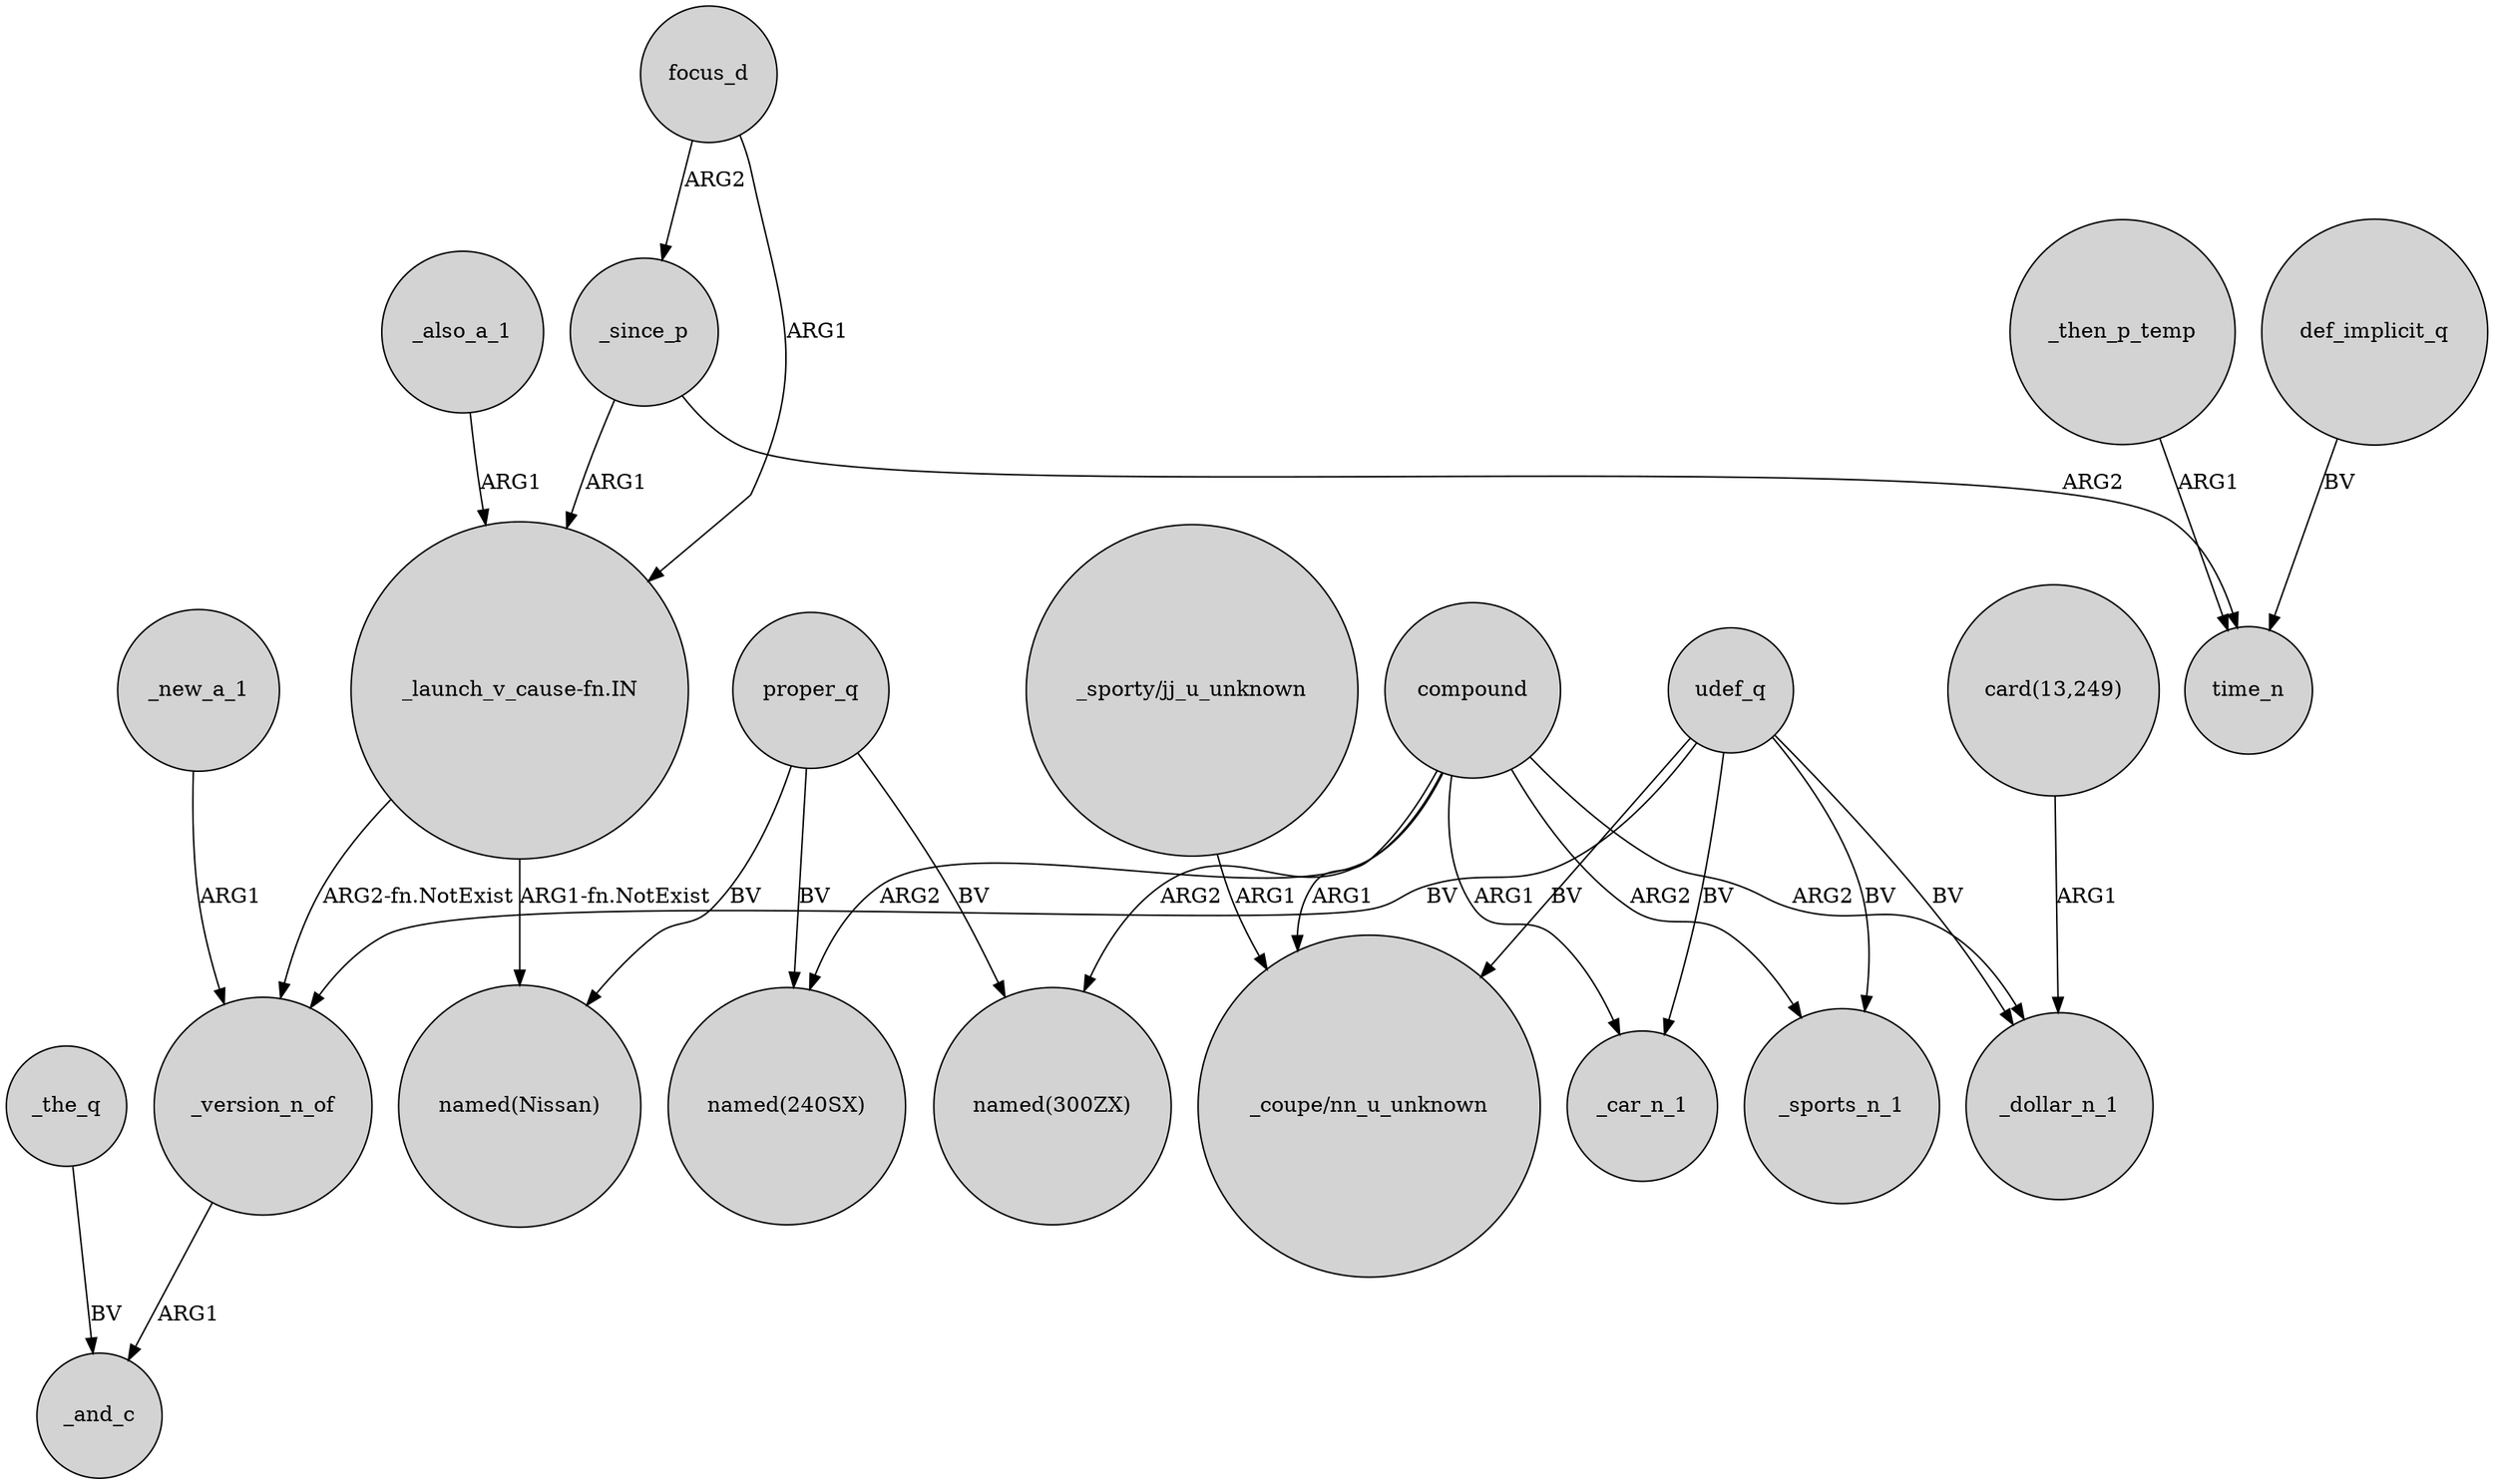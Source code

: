 digraph {
	node [shape=circle style=filled]
	focus_d -> _since_p [label=ARG2]
	_the_q -> _and_c [label=BV]
	_since_p -> "_launch_v_cause-fn.IN" [label=ARG1]
	_then_p_temp -> time_n [label=ARG1]
	_also_a_1 -> "_launch_v_cause-fn.IN" [label=ARG1]
	udef_q -> _version_n_of [label=BV]
	proper_q -> "named(Nissan)" [label=BV]
	compound -> "named(240SX)" [label=ARG2]
	udef_q -> "_coupe/nn_u_unknown" [label=BV]
	proper_q -> "named(300ZX)" [label=BV]
	_since_p -> time_n [label=ARG2]
	"_launch_v_cause-fn.IN" -> _version_n_of [label="ARG2-fn.NotExist"]
	_new_a_1 -> _version_n_of [label=ARG1]
	compound -> "_coupe/nn_u_unknown" [label=ARG1]
	focus_d -> "_launch_v_cause-fn.IN" [label=ARG1]
	_version_n_of -> _and_c [label=ARG1]
	"_sporty/jj_u_unknown" -> "_coupe/nn_u_unknown" [label=ARG1]
	compound -> _car_n_1 [label=ARG1]
	"card(13,249)" -> _dollar_n_1 [label=ARG1]
	udef_q -> _car_n_1 [label=BV]
	compound -> _sports_n_1 [label=ARG2]
	compound -> _dollar_n_1 [label=ARG2]
	compound -> "named(300ZX)" [label=ARG2]
	udef_q -> _sports_n_1 [label=BV]
	proper_q -> "named(240SX)" [label=BV]
	"_launch_v_cause-fn.IN" -> "named(Nissan)" [label="ARG1-fn.NotExist"]
	udef_q -> _dollar_n_1 [label=BV]
	def_implicit_q -> time_n [label=BV]
}
